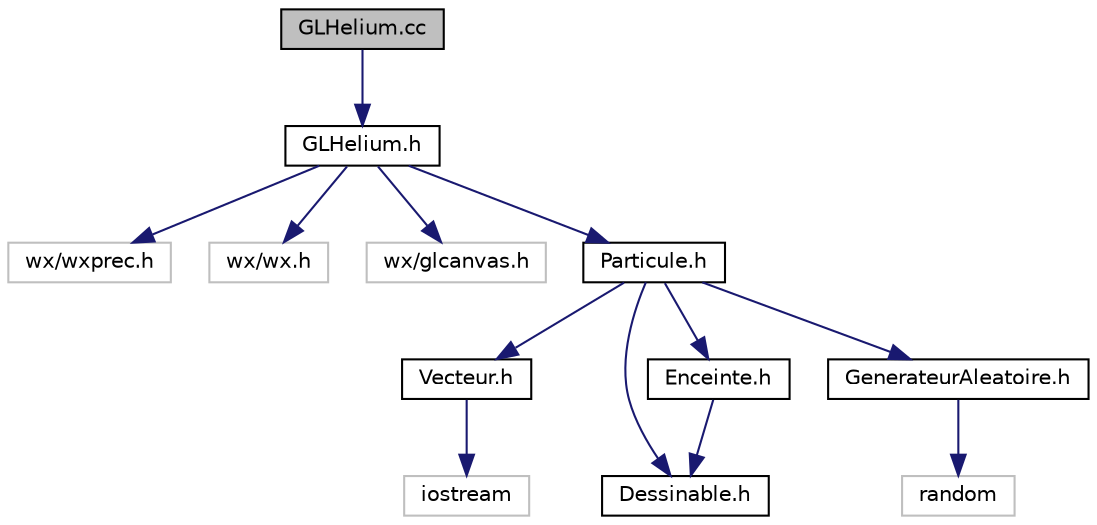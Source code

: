 digraph "GLHelium.cc"
{
  edge [fontname="Helvetica",fontsize="10",labelfontname="Helvetica",labelfontsize="10"];
  node [fontname="Helvetica",fontsize="10",shape=record];
  Node1 [label="GLHelium.cc",height=0.2,width=0.4,color="black", fillcolor="grey75", style="filled" fontcolor="black"];
  Node1 -> Node2 [color="midnightblue",fontsize="10",style="solid",fontname="Helvetica"];
  Node2 [label="GLHelium.h",height=0.2,width=0.4,color="black", fillcolor="white", style="filled",URL="$_g_l_helium_8h.html",tooltip="est le prototype de la classe de la particule Helium en OpenGL "];
  Node2 -> Node3 [color="midnightblue",fontsize="10",style="solid",fontname="Helvetica"];
  Node3 [label="wx/wxprec.h",height=0.2,width=0.4,color="grey75", fillcolor="white", style="filled"];
  Node2 -> Node4 [color="midnightblue",fontsize="10",style="solid",fontname="Helvetica"];
  Node4 [label="wx/wx.h",height=0.2,width=0.4,color="grey75", fillcolor="white", style="filled"];
  Node2 -> Node5 [color="midnightblue",fontsize="10",style="solid",fontname="Helvetica"];
  Node5 [label="wx/glcanvas.h",height=0.2,width=0.4,color="grey75", fillcolor="white", style="filled"];
  Node2 -> Node6 [color="midnightblue",fontsize="10",style="solid",fontname="Helvetica"];
  Node6 [label="Particule.h",height=0.2,width=0.4,color="black", fillcolor="white", style="filled",URL="$_particule_8h.html",tooltip="est le prototype de la particule qui est une classe mère des différentes particules ..."];
  Node6 -> Node7 [color="midnightblue",fontsize="10",style="solid",fontname="Helvetica"];
  Node7 [label="Vecteur.h",height=0.2,width=0.4,color="black", fillcolor="white", style="filled",URL="$_vecteur_8h.html",tooltip="est le prototype de la classe qui nous pourmet de gérer la position et la vitesse de nos particules m..."];
  Node7 -> Node8 [color="midnightblue",fontsize="10",style="solid",fontname="Helvetica"];
  Node8 [label="iostream",height=0.2,width=0.4,color="grey75", fillcolor="white", style="filled"];
  Node6 -> Node9 [color="midnightblue",fontsize="10",style="solid",fontname="Helvetica"];
  Node9 [label="Dessinable.h",height=0.2,width=0.4,color="black", fillcolor="white", style="filled",URL="$_dessinable_8h.html",tooltip="est la super-classe avec une méthode dessine qui permet d&#39;avoir une spécialisation pour chaque type d..."];
  Node6 -> Node10 [color="midnightblue",fontsize="10",style="solid",fontname="Helvetica"];
  Node10 [label="Enceinte.h",height=0.2,width=0.4,color="black", fillcolor="white", style="filled",URL="$_enceinte_8h.html",tooltip="est la classe qui contient l&#39;objet enceinte qui est la boîte où seront nos particules ..."];
  Node10 -> Node9 [color="midnightblue",fontsize="10",style="solid",fontname="Helvetica"];
  Node6 -> Node11 [color="midnightblue",fontsize="10",style="solid",fontname="Helvetica"];
  Node11 [label="GenerateurAleatoire.h",height=0.2,width=0.4,color="black", fillcolor="white", style="filled",URL="$_generateur_aleatoire_8h.html",tooltip="est le prototype de la classe qui permet de gérer les nombres aléatoires "];
  Node11 -> Node12 [color="midnightblue",fontsize="10",style="solid",fontname="Helvetica"];
  Node12 [label="random",height=0.2,width=0.4,color="grey75", fillcolor="white", style="filled"];
}

